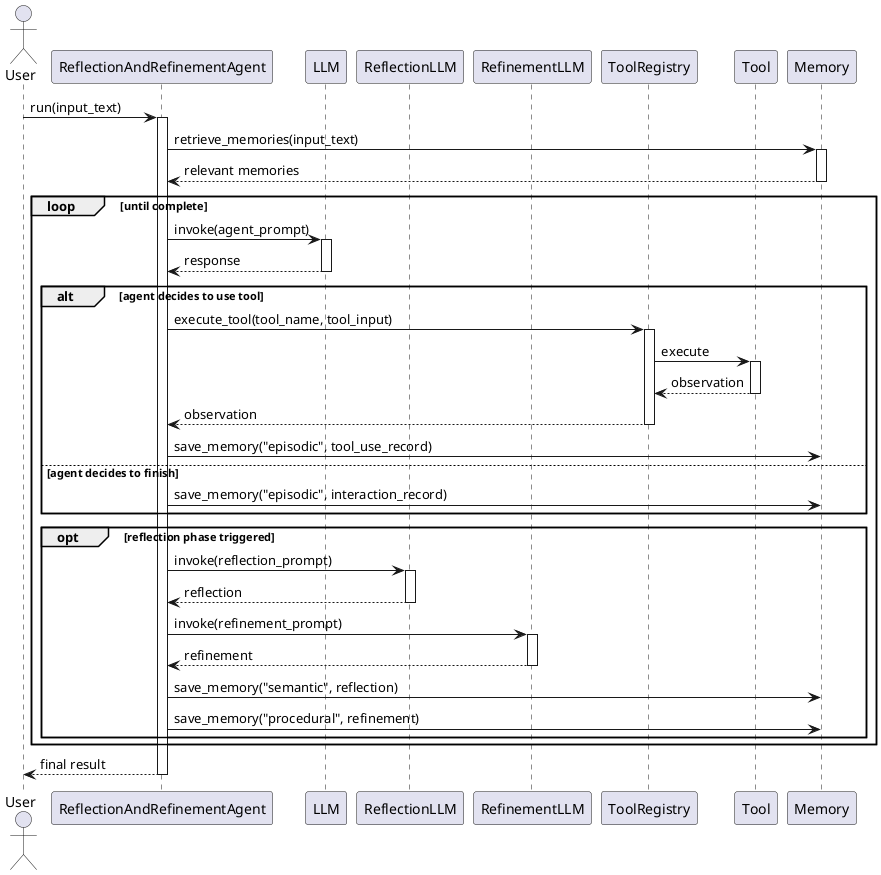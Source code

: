 @startuml
actor "User" as User
participant "ReflectionAndRefinementAgent" as Agent
participant "LLM" as LLM
participant "ReflectionLLM" as ReflectionLLM
participant "RefinementLLM" as RefinementLLM
participant "ToolRegistry" as Registry
participant "Tool" as Tool
participant "Memory" as Memory

User -> Agent: run(input_text)
activate Agent

Agent -> Memory: retrieve_memories(input_text)
activate Memory
Memory --> Agent: relevant memories
deactivate Memory

loop until complete
  Agent -> LLM: invoke(agent_prompt)
  activate LLM
  LLM --> Agent: response
  deactivate LLM
  
  alt agent decides to use tool
    Agent -> Registry: execute_tool(tool_name, tool_input)
    activate Registry
    Registry -> Tool: execute
    activate Tool
    Tool --> Registry: observation
    deactivate Tool
    Registry --> Agent: observation
    deactivate Registry
    
    Agent -> Memory: save_memory("episodic", tool_use_record)
  else agent decides to finish
    Agent -> Memory: save_memory("episodic", interaction_record)
  end
  
  opt reflection phase triggered
    Agent -> ReflectionLLM: invoke(reflection_prompt)
    activate ReflectionLLM
    ReflectionLLM --> Agent: reflection
    deactivate ReflectionLLM
    
    Agent -> RefinementLLM: invoke(refinement_prompt)
    activate RefinementLLM
    RefinementLLM --> Agent: refinement
    deactivate RefinementLLM
    
    Agent -> Memory: save_memory("semantic", reflection)
    Agent -> Memory: save_memory("procedural", refinement)
  end
end

Agent --> User: final result
deactivate Agent
@enduml
